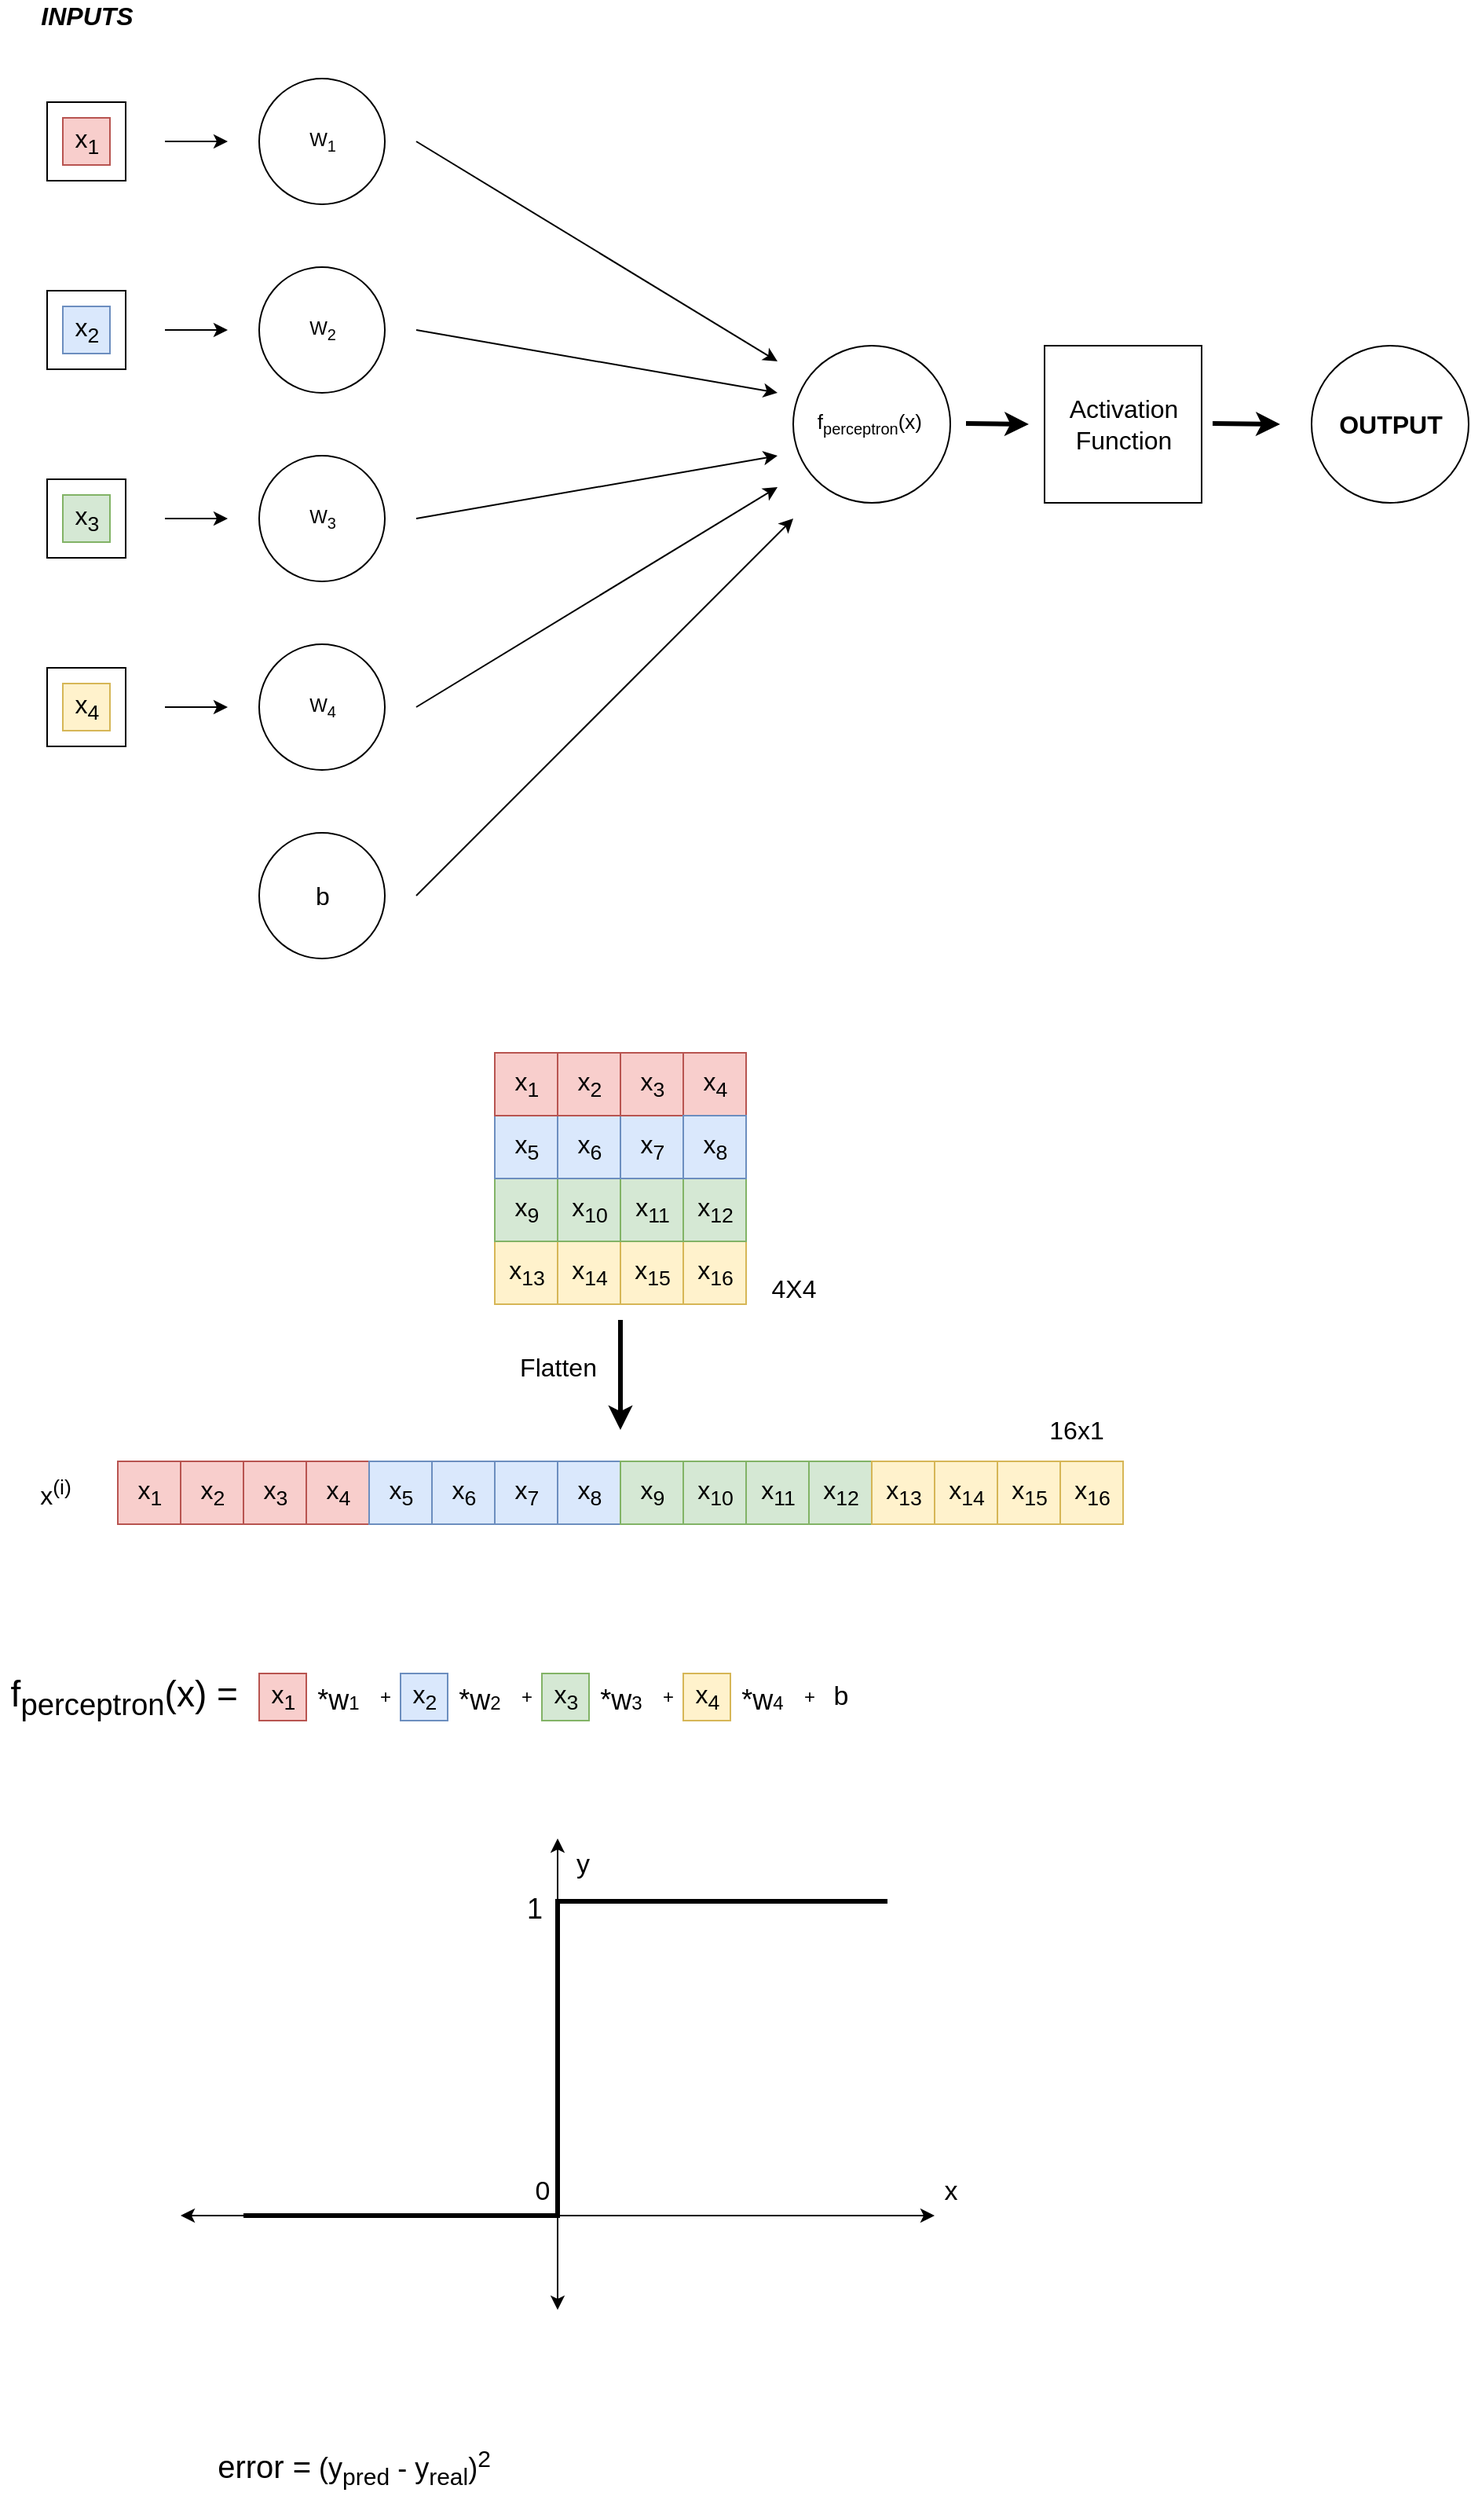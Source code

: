 <mxfile version="18.1.1" type="device"><diagram id="UPH3UiWPGy_NMCxoo11U" name="Page-1"><mxGraphModel dx="981" dy="566" grid="0" gridSize="10" guides="1" tooltips="1" connect="1" arrows="1" fold="1" page="0" pageScale="1" pageWidth="827" pageHeight="1169" math="0" shadow="0"><root><mxCell id="0"/><mxCell id="1" parent="0"/><mxCell id="TOKejKngQRvxsTlXpNob-1" value="" style="ellipse;whiteSpace=wrap;html=1;aspect=fixed;" vertex="1" parent="1"><mxGeometry x="170" y="120" width="80" height="80" as="geometry"/></mxCell><mxCell id="TOKejKngQRvxsTlXpNob-2" value="" style="ellipse;whiteSpace=wrap;html=1;aspect=fixed;" vertex="1" parent="1"><mxGeometry x="170" y="240" width="80" height="80" as="geometry"/></mxCell><mxCell id="TOKejKngQRvxsTlXpNob-3" value="" style="ellipse;whiteSpace=wrap;html=1;aspect=fixed;" vertex="1" parent="1"><mxGeometry x="170" y="360" width="80" height="80" as="geometry"/></mxCell><mxCell id="TOKejKngQRvxsTlXpNob-4" value="" style="ellipse;whiteSpace=wrap;html=1;aspect=fixed;" vertex="1" parent="1"><mxGeometry x="170" y="480" width="80" height="80" as="geometry"/></mxCell><mxCell id="TOKejKngQRvxsTlXpNob-7" value="" style="ellipse;whiteSpace=wrap;html=1;aspect=fixed;" vertex="1" parent="1"><mxGeometry x="510" y="290" width="100" height="100" as="geometry"/></mxCell><mxCell id="TOKejKngQRvxsTlXpNob-11" value="" style="endArrow=classic;html=1;rounded=0;" edge="1" parent="1"><mxGeometry width="50" height="50" relative="1" as="geometry"><mxPoint x="110" y="160" as="sourcePoint"/><mxPoint x="150" y="160" as="targetPoint"/></mxGeometry></mxCell><mxCell id="TOKejKngQRvxsTlXpNob-12" value="" style="endArrow=classic;html=1;rounded=0;" edge="1" parent="1"><mxGeometry width="50" height="50" relative="1" as="geometry"><mxPoint x="110" y="280" as="sourcePoint"/><mxPoint x="150" y="280" as="targetPoint"/><Array as="points"><mxPoint x="150" y="280"/></Array></mxGeometry></mxCell><mxCell id="TOKejKngQRvxsTlXpNob-13" value="W&lt;sub&gt;1&lt;/sub&gt;" style="text;html=1;align=center;verticalAlign=middle;resizable=0;points=[];autosize=1;strokeColor=none;fillColor=none;" vertex="1" parent="1"><mxGeometry x="195" y="150" width="30" height="20" as="geometry"/></mxCell><mxCell id="TOKejKngQRvxsTlXpNob-15" value="W&lt;sub&gt;3&lt;/sub&gt;" style="text;html=1;align=center;verticalAlign=middle;resizable=0;points=[];autosize=1;strokeColor=none;fillColor=none;" vertex="1" parent="1"><mxGeometry x="195" y="390" width="30" height="20" as="geometry"/></mxCell><mxCell id="TOKejKngQRvxsTlXpNob-16" value="W&lt;sub&gt;4&lt;/sub&gt;" style="text;html=1;align=center;verticalAlign=middle;resizable=0;points=[];autosize=1;strokeColor=none;fillColor=none;" vertex="1" parent="1"><mxGeometry x="195" y="510" width="30" height="20" as="geometry"/></mxCell><mxCell id="TOKejKngQRvxsTlXpNob-17" value="W&lt;sub&gt;2&lt;/sub&gt;" style="text;html=1;align=center;verticalAlign=middle;resizable=0;points=[];autosize=1;strokeColor=none;fillColor=none;" vertex="1" parent="1"><mxGeometry x="195" y="270" width="30" height="20" as="geometry"/></mxCell><mxCell id="TOKejKngQRvxsTlXpNob-18" value="" style="endArrow=classic;html=1;rounded=0;" edge="1" parent="1"><mxGeometry width="50" height="50" relative="1" as="geometry"><mxPoint x="270" y="160" as="sourcePoint"/><mxPoint x="500" y="300" as="targetPoint"/></mxGeometry></mxCell><mxCell id="TOKejKngQRvxsTlXpNob-19" value="" style="endArrow=classic;html=1;rounded=0;" edge="1" parent="1"><mxGeometry width="50" height="50" relative="1" as="geometry"><mxPoint x="270" y="280" as="sourcePoint"/><mxPoint x="500" y="320" as="targetPoint"/></mxGeometry></mxCell><mxCell id="TOKejKngQRvxsTlXpNob-20" value="" style="endArrow=classic;html=1;rounded=0;" edge="1" parent="1"><mxGeometry width="50" height="50" relative="1" as="geometry"><mxPoint x="270" y="400" as="sourcePoint"/><mxPoint x="500" y="360" as="targetPoint"/></mxGeometry></mxCell><mxCell id="TOKejKngQRvxsTlXpNob-21" value="" style="endArrow=classic;html=1;rounded=0;" edge="1" parent="1"><mxGeometry width="50" height="50" relative="1" as="geometry"><mxPoint x="270" y="520" as="sourcePoint"/><mxPoint x="500" y="380" as="targetPoint"/></mxGeometry></mxCell><mxCell id="TOKejKngQRvxsTlXpNob-22" value="f&lt;font style=&quot;font-size: 12px;&quot;&gt;&lt;sub style=&quot;&quot;&gt;perceptron&lt;/sub&gt;&lt;/font&gt;(x)&lt;sub style=&quot;font-size: 13px;&quot;&gt;&amp;nbsp; &lt;br style=&quot;font-size: 13px;&quot;&gt;&lt;/sub&gt;" style="text;html=1;align=center;verticalAlign=middle;resizable=0;points=[];autosize=1;strokeColor=none;fillColor=none;fontSize=13;horizontal=1;" vertex="1" parent="1"><mxGeometry x="515" y="330" width="90" height="20" as="geometry"/></mxCell><mxCell id="TOKejKngQRvxsTlXpNob-24" value="" style="endArrow=classic;html=1;rounded=0;fontSize=13;" edge="1" parent="1"><mxGeometry width="50" height="50" relative="1" as="geometry"><mxPoint x="110" y="400" as="sourcePoint"/><mxPoint x="150" y="400" as="targetPoint"/></mxGeometry></mxCell><mxCell id="TOKejKngQRvxsTlXpNob-25" value="" style="endArrow=classic;html=1;rounded=0;fontSize=13;" edge="1" parent="1"><mxGeometry width="50" height="50" relative="1" as="geometry"><mxPoint x="110" y="520" as="sourcePoint"/><mxPoint x="150" y="520" as="targetPoint"/></mxGeometry></mxCell><mxCell id="TOKejKngQRvxsTlXpNob-26" value="" style="endArrow=classic;html=1;rounded=0;fontSize=16;strokeWidth=3;" edge="1" parent="1"><mxGeometry width="50" height="50" relative="1" as="geometry"><mxPoint x="620" y="339.5" as="sourcePoint"/><mxPoint x="660" y="340" as="targetPoint"/></mxGeometry></mxCell><mxCell id="TOKejKngQRvxsTlXpNob-27" value="" style="whiteSpace=wrap;html=1;aspect=fixed;fontSize=16;fillColor=#f8cecc;strokeColor=#b85450;" vertex="1" parent="1"><mxGeometry x="440" y="740" width="40" height="40" as="geometry"/></mxCell><mxCell id="TOKejKngQRvxsTlXpNob-28" value="" style="whiteSpace=wrap;html=1;aspect=fixed;fontSize=16;fillColor=#fff2cc;strokeColor=#d6b656;" vertex="1" parent="1"><mxGeometry x="400" y="860" width="40" height="40" as="geometry"/></mxCell><mxCell id="TOKejKngQRvxsTlXpNob-29" value="" style="whiteSpace=wrap;html=1;aspect=fixed;fontSize=16;fillColor=#fff2cc;strokeColor=#d6b656;" vertex="1" parent="1"><mxGeometry x="360" y="860" width="40" height="40" as="geometry"/></mxCell><mxCell id="TOKejKngQRvxsTlXpNob-30" value="" style="whiteSpace=wrap;html=1;aspect=fixed;fontSize=16;fillColor=#fff2cc;strokeColor=#d6b656;" vertex="1" parent="1"><mxGeometry x="320" y="860" width="40" height="40" as="geometry"/></mxCell><mxCell id="TOKejKngQRvxsTlXpNob-31" value="" style="whiteSpace=wrap;html=1;aspect=fixed;fontSize=16;fillColor=#d5e8d4;strokeColor=#82b366;" vertex="1" parent="1"><mxGeometry x="400" y="820" width="40" height="40" as="geometry"/></mxCell><mxCell id="TOKejKngQRvxsTlXpNob-32" value="" style="whiteSpace=wrap;html=1;aspect=fixed;fontSize=16;fillColor=#d5e8d4;strokeColor=#82b366;" vertex="1" parent="1"><mxGeometry x="360" y="820" width="40" height="40" as="geometry"/></mxCell><mxCell id="TOKejKngQRvxsTlXpNob-33" value="" style="whiteSpace=wrap;html=1;aspect=fixed;fontSize=16;fillColor=#d5e8d4;strokeColor=#82b366;" vertex="1" parent="1"><mxGeometry x="320" y="820" width="40" height="40" as="geometry"/></mxCell><mxCell id="TOKejKngQRvxsTlXpNob-34" value="" style="whiteSpace=wrap;html=1;aspect=fixed;fontSize=16;fillColor=#dae8fc;strokeColor=#6c8ebf;" vertex="1" parent="1"><mxGeometry x="400" y="780" width="40" height="40" as="geometry"/></mxCell><mxCell id="TOKejKngQRvxsTlXpNob-35" value="" style="whiteSpace=wrap;html=1;aspect=fixed;fontSize=16;fillColor=#dae8fc;strokeColor=#6c8ebf;" vertex="1" parent="1"><mxGeometry x="360" y="780" width="40" height="40" as="geometry"/></mxCell><mxCell id="TOKejKngQRvxsTlXpNob-36" value="" style="whiteSpace=wrap;html=1;aspect=fixed;fontSize=16;fillColor=#dae8fc;strokeColor=#6c8ebf;" vertex="1" parent="1"><mxGeometry x="320" y="780" width="40" height="40" as="geometry"/></mxCell><mxCell id="TOKejKngQRvxsTlXpNob-37" value="" style="whiteSpace=wrap;html=1;aspect=fixed;fontSize=16;fillColor=#f8cecc;strokeColor=#b85450;" vertex="1" parent="1"><mxGeometry x="400" y="740" width="40" height="40" as="geometry"/></mxCell><mxCell id="TOKejKngQRvxsTlXpNob-38" value="" style="whiteSpace=wrap;html=1;aspect=fixed;fontSize=16;fillColor=#f8cecc;strokeColor=#b85450;" vertex="1" parent="1"><mxGeometry x="360" y="740" width="40" height="40" as="geometry"/></mxCell><mxCell id="TOKejKngQRvxsTlXpNob-39" value="" style="whiteSpace=wrap;html=1;aspect=fixed;fontSize=16;fillColor=#f8cecc;strokeColor=#b85450;" vertex="1" parent="1"><mxGeometry x="320" y="740" width="40" height="40" as="geometry"/></mxCell><mxCell id="TOKejKngQRvxsTlXpNob-43" value="" style="whiteSpace=wrap;html=1;aspect=fixed;fontSize=16;fillColor=#fff2cc;strokeColor=#d6b656;" vertex="1" parent="1"><mxGeometry x="440" y="860" width="40" height="40" as="geometry"/></mxCell><mxCell id="TOKejKngQRvxsTlXpNob-44" value="" style="whiteSpace=wrap;html=1;aspect=fixed;fontSize=16;fillColor=#d5e8d4;strokeColor=#82b366;" vertex="1" parent="1"><mxGeometry x="440" y="820" width="40" height="40" as="geometry"/></mxCell><mxCell id="TOKejKngQRvxsTlXpNob-45" value="" style="whiteSpace=wrap;html=1;aspect=fixed;fontSize=16;fillColor=#dae8fc;strokeColor=#6c8ebf;" vertex="1" parent="1"><mxGeometry x="440" y="780" width="40" height="40" as="geometry"/></mxCell><mxCell id="TOKejKngQRvxsTlXpNob-46" value="" style="endArrow=classic;html=1;rounded=0;fontSize=16;strokeWidth=3;" edge="1" parent="1"><mxGeometry width="50" height="50" relative="1" as="geometry"><mxPoint x="400" y="910" as="sourcePoint"/><mxPoint x="400" y="980" as="targetPoint"/></mxGeometry></mxCell><mxCell id="TOKejKngQRvxsTlXpNob-47" value="" style="whiteSpace=wrap;html=1;aspect=fixed;fontSize=16;fillColor=#f8cecc;strokeColor=#b85450;" vertex="1" parent="1"><mxGeometry x="200" y="1000" width="40" height="40" as="geometry"/></mxCell><mxCell id="TOKejKngQRvxsTlXpNob-48" value="" style="whiteSpace=wrap;html=1;aspect=fixed;fontSize=16;fillColor=#f8cecc;strokeColor=#b85450;" vertex="1" parent="1"><mxGeometry x="160" y="1000" width="40" height="40" as="geometry"/></mxCell><mxCell id="TOKejKngQRvxsTlXpNob-49" value="" style="whiteSpace=wrap;html=1;aspect=fixed;fontSize=16;fillColor=#f8cecc;strokeColor=#b85450;" vertex="1" parent="1"><mxGeometry x="120" y="1000" width="40" height="40" as="geometry"/></mxCell><mxCell id="TOKejKngQRvxsTlXpNob-50" value="" style="whiteSpace=wrap;html=1;aspect=fixed;fontSize=16;fillColor=#f8cecc;strokeColor=#b85450;" vertex="1" parent="1"><mxGeometry x="80" y="1000" width="40" height="40" as="geometry"/></mxCell><mxCell id="TOKejKngQRvxsTlXpNob-51" value="" style="whiteSpace=wrap;html=1;aspect=fixed;fontSize=16;fillColor=#dae8fc;strokeColor=#6c8ebf;" vertex="1" parent="1"><mxGeometry x="320" y="1000" width="40" height="40" as="geometry"/></mxCell><mxCell id="TOKejKngQRvxsTlXpNob-52" value="" style="whiteSpace=wrap;html=1;aspect=fixed;fontSize=16;fillColor=#dae8fc;strokeColor=#6c8ebf;" vertex="1" parent="1"><mxGeometry x="280" y="1000" width="40" height="40" as="geometry"/></mxCell><mxCell id="TOKejKngQRvxsTlXpNob-53" value="" style="whiteSpace=wrap;html=1;aspect=fixed;fontSize=16;fillColor=#dae8fc;strokeColor=#6c8ebf;" vertex="1" parent="1"><mxGeometry x="240" y="1000" width="40" height="40" as="geometry"/></mxCell><mxCell id="TOKejKngQRvxsTlXpNob-54" value="" style="whiteSpace=wrap;html=1;aspect=fixed;fontSize=16;fillColor=#dae8fc;strokeColor=#6c8ebf;" vertex="1" parent="1"><mxGeometry x="360" y="1000" width="40" height="40" as="geometry"/></mxCell><mxCell id="TOKejKngQRvxsTlXpNob-55" value="" style="whiteSpace=wrap;html=1;aspect=fixed;fontSize=16;fillColor=#d5e8d4;strokeColor=#82b366;" vertex="1" parent="1"><mxGeometry x="480" y="1000" width="40" height="40" as="geometry"/></mxCell><mxCell id="TOKejKngQRvxsTlXpNob-56" value="" style="whiteSpace=wrap;html=1;aspect=fixed;fontSize=16;fillColor=#d5e8d4;strokeColor=#82b366;" vertex="1" parent="1"><mxGeometry x="440" y="1000" width="40" height="40" as="geometry"/></mxCell><mxCell id="TOKejKngQRvxsTlXpNob-57" value="" style="whiteSpace=wrap;html=1;aspect=fixed;fontSize=16;fillColor=#d5e8d4;strokeColor=#82b366;" vertex="1" parent="1"><mxGeometry x="400" y="1000" width="40" height="40" as="geometry"/></mxCell><mxCell id="TOKejKngQRvxsTlXpNob-58" value="" style="whiteSpace=wrap;html=1;aspect=fixed;fontSize=16;fillColor=#d5e8d4;strokeColor=#82b366;" vertex="1" parent="1"><mxGeometry x="520" y="1000" width="40" height="40" as="geometry"/></mxCell><mxCell id="TOKejKngQRvxsTlXpNob-63" value="" style="whiteSpace=wrap;html=1;aspect=fixed;fontSize=16;fillColor=#fff2cc;strokeColor=#d6b656;" vertex="1" parent="1"><mxGeometry x="640" y="1000" width="40" height="40" as="geometry"/></mxCell><mxCell id="TOKejKngQRvxsTlXpNob-64" value="" style="whiteSpace=wrap;html=1;aspect=fixed;fontSize=16;fillColor=#fff2cc;strokeColor=#d6b656;" vertex="1" parent="1"><mxGeometry x="600" y="1000" width="40" height="40" as="geometry"/></mxCell><mxCell id="TOKejKngQRvxsTlXpNob-65" value="" style="whiteSpace=wrap;html=1;aspect=fixed;fontSize=16;fillColor=#fff2cc;strokeColor=#d6b656;" vertex="1" parent="1"><mxGeometry x="560" y="1000" width="40" height="40" as="geometry"/></mxCell><mxCell id="TOKejKngQRvxsTlXpNob-66" value="" style="whiteSpace=wrap;html=1;aspect=fixed;fontSize=16;fillColor=#fff2cc;strokeColor=#d6b656;" vertex="1" parent="1"><mxGeometry x="680" y="1000" width="40" height="40" as="geometry"/></mxCell><mxCell id="TOKejKngQRvxsTlXpNob-67" value="4X4" style="text;html=1;align=center;verticalAlign=middle;resizable=0;points=[];autosize=1;strokeColor=none;fillColor=none;fontSize=16;" vertex="1" parent="1"><mxGeometry x="490" y="880" width="40" height="20" as="geometry"/></mxCell><mxCell id="TOKejKngQRvxsTlXpNob-68" value="16x1" style="text;html=1;align=center;verticalAlign=middle;resizable=0;points=[];autosize=1;strokeColor=none;fillColor=none;fontSize=16;" vertex="1" parent="1"><mxGeometry x="665" y="970" width="50" height="20" as="geometry"/></mxCell><mxCell id="TOKejKngQRvxsTlXpNob-69" value="Flatten" style="text;html=1;align=center;verticalAlign=middle;resizable=0;points=[];autosize=1;strokeColor=none;fillColor=none;fontSize=16;" vertex="1" parent="1"><mxGeometry x="330" y="930" width="60" height="20" as="geometry"/></mxCell><mxCell id="TOKejKngQRvxsTlXpNob-70" value="x&lt;sup&gt;(i)&lt;/sup&gt;" style="text;html=1;align=center;verticalAlign=middle;resizable=0;points=[];autosize=1;strokeColor=none;fillColor=none;fontSize=16;" vertex="1" parent="1"><mxGeometry x="20" y="1005" width="40" height="30" as="geometry"/></mxCell><mxCell id="TOKejKngQRvxsTlXpNob-71" value="x&lt;sub&gt;1&lt;/sub&gt;" style="text;html=1;align=center;verticalAlign=middle;resizable=0;points=[];autosize=1;strokeColor=none;fillColor=none;fontSize=16;" vertex="1" parent="1"><mxGeometry x="85" y="1005" width="30" height="30" as="geometry"/></mxCell><mxCell id="TOKejKngQRvxsTlXpNob-73" value="x&lt;sub&gt;2&lt;/sub&gt;" style="text;html=1;align=center;verticalAlign=middle;resizable=0;points=[];autosize=1;strokeColor=none;fillColor=none;fontSize=16;" vertex="1" parent="1"><mxGeometry x="125" y="1005" width="30" height="30" as="geometry"/></mxCell><mxCell id="TOKejKngQRvxsTlXpNob-74" value="x&lt;sub&gt;3&lt;/sub&gt;" style="text;html=1;align=center;verticalAlign=middle;resizable=0;points=[];autosize=1;strokeColor=none;fillColor=none;fontSize=16;" vertex="1" parent="1"><mxGeometry x="165" y="1005" width="30" height="30" as="geometry"/></mxCell><mxCell id="TOKejKngQRvxsTlXpNob-75" value="x&lt;sub&gt;4&lt;/sub&gt;" style="text;html=1;align=center;verticalAlign=middle;resizable=0;points=[];autosize=1;strokeColor=none;fillColor=none;fontSize=16;" vertex="1" parent="1"><mxGeometry x="205" y="1005" width="30" height="30" as="geometry"/></mxCell><mxCell id="TOKejKngQRvxsTlXpNob-76" value="x&lt;sub&gt;5&lt;/sub&gt;" style="text;html=1;align=center;verticalAlign=middle;resizable=0;points=[];autosize=1;strokeColor=none;fillColor=none;fontSize=16;" vertex="1" parent="1"><mxGeometry x="245" y="1005" width="30" height="30" as="geometry"/></mxCell><mxCell id="TOKejKngQRvxsTlXpNob-77" value="x&lt;sub&gt;6&lt;/sub&gt;" style="text;html=1;align=center;verticalAlign=middle;resizable=0;points=[];autosize=1;strokeColor=none;fillColor=none;fontSize=16;" vertex="1" parent="1"><mxGeometry x="285" y="1005" width="30" height="30" as="geometry"/></mxCell><mxCell id="TOKejKngQRvxsTlXpNob-78" value="x&lt;sub&gt;7&lt;/sub&gt;" style="text;html=1;align=center;verticalAlign=middle;resizable=0;points=[];autosize=1;strokeColor=none;fillColor=none;fontSize=16;" vertex="1" parent="1"><mxGeometry x="325" y="1005" width="30" height="30" as="geometry"/></mxCell><mxCell id="TOKejKngQRvxsTlXpNob-79" value="x&lt;sub&gt;8&lt;/sub&gt;" style="text;html=1;align=center;verticalAlign=middle;resizable=0;points=[];autosize=1;strokeColor=none;fillColor=none;fontSize=16;" vertex="1" parent="1"><mxGeometry x="365" y="1005" width="30" height="30" as="geometry"/></mxCell><mxCell id="TOKejKngQRvxsTlXpNob-80" value="x&lt;sub&gt;9&lt;/sub&gt;" style="text;html=1;align=center;verticalAlign=middle;resizable=0;points=[];autosize=1;strokeColor=none;fillColor=none;fontSize=16;" vertex="1" parent="1"><mxGeometry x="405" y="1005" width="30" height="30" as="geometry"/></mxCell><mxCell id="TOKejKngQRvxsTlXpNob-81" value="x&lt;sub&gt;10&lt;/sub&gt;" style="text;html=1;align=center;verticalAlign=middle;resizable=0;points=[];autosize=1;strokeColor=none;fillColor=none;fontSize=16;" vertex="1" parent="1"><mxGeometry x="440" y="1005" width="40" height="30" as="geometry"/></mxCell><mxCell id="TOKejKngQRvxsTlXpNob-82" value="x&lt;sub&gt;11&lt;/sub&gt;" style="text;html=1;align=center;verticalAlign=middle;resizable=0;points=[];autosize=1;strokeColor=none;fillColor=none;fontSize=16;" vertex="1" parent="1"><mxGeometry x="480" y="1005" width="40" height="30" as="geometry"/></mxCell><mxCell id="TOKejKngQRvxsTlXpNob-83" value="x&lt;sub&gt;12&lt;/sub&gt;" style="text;html=1;align=center;verticalAlign=middle;resizable=0;points=[];autosize=1;strokeColor=none;fillColor=none;fontSize=16;" vertex="1" parent="1"><mxGeometry x="520" y="1005" width="40" height="30" as="geometry"/></mxCell><mxCell id="TOKejKngQRvxsTlXpNob-84" value="x&lt;sub&gt;13&lt;/sub&gt;" style="text;html=1;align=center;verticalAlign=middle;resizable=0;points=[];autosize=1;strokeColor=none;fillColor=none;fontSize=16;" vertex="1" parent="1"><mxGeometry x="560" y="1005" width="40" height="30" as="geometry"/></mxCell><mxCell id="TOKejKngQRvxsTlXpNob-85" value="x&lt;sub&gt;14&lt;/sub&gt;" style="text;html=1;align=center;verticalAlign=middle;resizable=0;points=[];autosize=1;strokeColor=none;fillColor=none;fontSize=16;" vertex="1" parent="1"><mxGeometry x="600" y="1005" width="40" height="30" as="geometry"/></mxCell><mxCell id="TOKejKngQRvxsTlXpNob-86" value="x&lt;sub&gt;15&lt;/sub&gt;" style="text;html=1;align=center;verticalAlign=middle;resizable=0;points=[];autosize=1;strokeColor=none;fillColor=none;fontSize=16;" vertex="1" parent="1"><mxGeometry x="640" y="1005" width="40" height="30" as="geometry"/></mxCell><mxCell id="TOKejKngQRvxsTlXpNob-87" value="x&lt;sub&gt;16&lt;/sub&gt;" style="text;html=1;align=center;verticalAlign=middle;resizable=0;points=[];autosize=1;strokeColor=none;fillColor=none;fontSize=16;" vertex="1" parent="1"><mxGeometry x="680" y="1005" width="40" height="30" as="geometry"/></mxCell><mxCell id="TOKejKngQRvxsTlXpNob-90" value="" style="whiteSpace=wrap;html=1;aspect=fixed;fontSize=16;" vertex="1" parent="1"><mxGeometry x="35" y="135" width="50" height="50" as="geometry"/></mxCell><mxCell id="TOKejKngQRvxsTlXpNob-91" value="" style="whiteSpace=wrap;html=1;aspect=fixed;fontSize=16;" vertex="1" parent="1"><mxGeometry x="35" y="495" width="50" height="50" as="geometry"/></mxCell><mxCell id="TOKejKngQRvxsTlXpNob-92" value="" style="whiteSpace=wrap;html=1;aspect=fixed;fontSize=16;" vertex="1" parent="1"><mxGeometry x="35" y="375" width="50" height="50" as="geometry"/></mxCell><mxCell id="TOKejKngQRvxsTlXpNob-93" value="" style="whiteSpace=wrap;html=1;aspect=fixed;fontSize=16;" vertex="1" parent="1"><mxGeometry x="35" y="255" width="50" height="50" as="geometry"/></mxCell><mxCell id="TOKejKngQRvxsTlXpNob-94" value="x&lt;sub&gt;1&lt;/sub&gt;" style="text;html=1;align=center;verticalAlign=middle;resizable=0;points=[];autosize=1;strokeColor=#b85450;fillColor=#f8cecc;fontSize=16;" vertex="1" parent="1"><mxGeometry x="45" y="145" width="30" height="30" as="geometry"/></mxCell><mxCell id="TOKejKngQRvxsTlXpNob-95" value="x&lt;sub&gt;2&lt;/sub&gt;" style="text;html=1;align=center;verticalAlign=middle;resizable=0;points=[];autosize=1;strokeColor=#6c8ebf;fillColor=#dae8fc;fontSize=16;" vertex="1" parent="1"><mxGeometry x="45" y="265" width="30" height="30" as="geometry"/></mxCell><mxCell id="TOKejKngQRvxsTlXpNob-96" value="x&lt;sub&gt;3&lt;/sub&gt;" style="text;html=1;align=center;verticalAlign=middle;resizable=0;points=[];autosize=1;strokeColor=#82b366;fillColor=#d5e8d4;fontSize=16;" vertex="1" parent="1"><mxGeometry x="45" y="385" width="30" height="30" as="geometry"/></mxCell><mxCell id="TOKejKngQRvxsTlXpNob-97" value="x&lt;sub&gt;4&lt;/sub&gt;" style="text;html=1;align=center;verticalAlign=middle;resizable=0;points=[];autosize=1;strokeColor=#d6b656;fillColor=#fff2cc;fontSize=16;" vertex="1" parent="1"><mxGeometry x="45" y="505" width="30" height="30" as="geometry"/></mxCell><mxCell id="TOKejKngQRvxsTlXpNob-98" value="&lt;i&gt;&lt;b&gt;INPUTS&lt;/b&gt;&lt;/i&gt;" style="text;html=1;align=center;verticalAlign=middle;resizable=0;points=[];autosize=1;strokeColor=none;fillColor=none;fontSize=16;" vertex="1" parent="1"><mxGeometry x="25" y="70" width="70" height="20" as="geometry"/></mxCell><mxCell id="TOKejKngQRvxsTlXpNob-99" value="" style="ellipse;whiteSpace=wrap;html=1;aspect=fixed;fontSize=16;" vertex="1" parent="1"><mxGeometry x="170" y="600" width="80" height="80" as="geometry"/></mxCell><mxCell id="TOKejKngQRvxsTlXpNob-100" value="b" style="text;html=1;align=center;verticalAlign=middle;resizable=0;points=[];autosize=1;strokeColor=none;fillColor=none;fontSize=16;" vertex="1" parent="1"><mxGeometry x="200" y="630" width="20" height="20" as="geometry"/></mxCell><mxCell id="TOKejKngQRvxsTlXpNob-101" value="" style="endArrow=classic;html=1;rounded=0;fontSize=16;strokeWidth=1;" edge="1" parent="1"><mxGeometry width="50" height="50" relative="1" as="geometry"><mxPoint x="270" y="640" as="sourcePoint"/><mxPoint x="510" y="400" as="targetPoint"/></mxGeometry></mxCell><mxCell id="TOKejKngQRvxsTlXpNob-103" value="" style="whiteSpace=wrap;html=1;aspect=fixed;fontSize=16;" vertex="1" parent="1"><mxGeometry x="670" y="290" width="100" height="100" as="geometry"/></mxCell><mxCell id="TOKejKngQRvxsTlXpNob-104" value="&lt;div&gt;Activation &lt;br&gt;&lt;/div&gt;&lt;div&gt;Function&lt;/div&gt;" style="text;html=1;align=center;verticalAlign=middle;resizable=0;points=[];autosize=1;strokeColor=none;fillColor=none;fontSize=16;" vertex="1" parent="1"><mxGeometry x="680" y="320" width="80" height="40" as="geometry"/></mxCell><mxCell id="TOKejKngQRvxsTlXpNob-105" value="" style="endArrow=classic;html=1;rounded=0;fontSize=16;strokeWidth=3;" edge="1" parent="1"><mxGeometry width="50" height="50" relative="1" as="geometry"><mxPoint x="777" y="339.5" as="sourcePoint"/><mxPoint x="820" y="340" as="targetPoint"/></mxGeometry></mxCell><mxCell id="TOKejKngQRvxsTlXpNob-106" value="" style="ellipse;whiteSpace=wrap;html=1;aspect=fixed;fontSize=16;" vertex="1" parent="1"><mxGeometry x="840" y="290" width="100" height="100" as="geometry"/></mxCell><mxCell id="TOKejKngQRvxsTlXpNob-107" value="&lt;b&gt;OUTPUT&lt;/b&gt;" style="text;html=1;align=center;verticalAlign=middle;resizable=0;points=[];autosize=1;strokeColor=none;fillColor=none;fontSize=16;" vertex="1" parent="1"><mxGeometry x="850" y="330" width="80" height="20" as="geometry"/></mxCell><mxCell id="TOKejKngQRvxsTlXpNob-108" value="&lt;font style=&quot;font-size: 23px;&quot;&gt;f&lt;font style=&quot;font-size: 23px;&quot;&gt;&lt;sub style=&quot;&quot;&gt;perceptron&lt;/sub&gt;&lt;/font&gt;(x) = &lt;/font&gt;&lt;sub style=&quot;font-size: 23px;&quot;&gt;&lt;font style=&quot;font-size: 23px;&quot;&gt;&amp;nbsp; &lt;/font&gt;&lt;br style=&quot;font-size: 13px;&quot;&gt;&lt;/sub&gt;" style="text;html=1;align=center;verticalAlign=middle;resizable=0;points=[];autosize=1;strokeColor=none;fillColor=none;fontSize=12;" vertex="1" parent="1"><mxGeometry x="5" y="1135" width="170" height="30" as="geometry"/></mxCell><mxCell id="TOKejKngQRvxsTlXpNob-109" value="x&lt;sub&gt;4&lt;/sub&gt;" style="text;html=1;align=center;verticalAlign=middle;resizable=0;points=[];autosize=1;strokeColor=#d6b656;fillColor=#fff2cc;fontSize=16;" vertex="1" parent="1"><mxGeometry x="440" y="1135" width="30" height="30" as="geometry"/></mxCell><mxCell id="TOKejKngQRvxsTlXpNob-110" value="x&lt;sub&gt;1&lt;/sub&gt;" style="text;html=1;align=center;verticalAlign=middle;resizable=0;points=[];autosize=1;strokeColor=#b85450;fillColor=#f8cecc;fontSize=16;" vertex="1" parent="1"><mxGeometry x="170" y="1135" width="30" height="30" as="geometry"/></mxCell><mxCell id="TOKejKngQRvxsTlXpNob-111" value="x&lt;sub&gt;2&lt;/sub&gt;" style="text;html=1;align=center;verticalAlign=middle;resizable=0;points=[];autosize=1;strokeColor=#6c8ebf;fillColor=#dae8fc;fontSize=16;" vertex="1" parent="1"><mxGeometry x="260" y="1135" width="30" height="30" as="geometry"/></mxCell><mxCell id="TOKejKngQRvxsTlXpNob-112" value="x&lt;sub&gt;3&lt;/sub&gt;" style="text;html=1;align=center;verticalAlign=middle;resizable=0;points=[];autosize=1;strokeColor=#82b366;fillColor=#d5e8d4;fontSize=16;" vertex="1" parent="1"><mxGeometry x="350" y="1135" width="30" height="30" as="geometry"/></mxCell><mxCell id="TOKejKngQRvxsTlXpNob-113" value="&lt;font style=&quot;font-size: 18px;&quot;&gt;*w&lt;/font&gt;&lt;font style=&quot;font-size: 12px;&quot;&gt;1&lt;/font&gt;" style="text;html=1;align=center;verticalAlign=middle;resizable=0;points=[];autosize=1;strokeColor=none;fillColor=none;fontSize=23;" vertex="1" parent="1"><mxGeometry x="200" y="1130" width="40" height="40" as="geometry"/></mxCell><mxCell id="TOKejKngQRvxsTlXpNob-114" value="&lt;font style=&quot;font-size: 18px;&quot;&gt;*w&lt;/font&gt;&lt;font style=&quot;font-size: 12px;&quot;&gt;2&lt;/font&gt;" style="text;html=1;align=center;verticalAlign=middle;resizable=0;points=[];autosize=1;strokeColor=none;fillColor=none;fontSize=23;" vertex="1" parent="1"><mxGeometry x="290" y="1130" width="40" height="40" as="geometry"/></mxCell><mxCell id="TOKejKngQRvxsTlXpNob-115" value="&lt;font style=&quot;font-size: 18px;&quot;&gt;*w&lt;/font&gt;&lt;font style=&quot;font-size: 12px;&quot;&gt;3&lt;/font&gt;" style="text;html=1;align=center;verticalAlign=middle;resizable=0;points=[];autosize=1;strokeColor=none;fillColor=none;fontSize=23;" vertex="1" parent="1"><mxGeometry x="380" y="1130" width="40" height="40" as="geometry"/></mxCell><mxCell id="TOKejKngQRvxsTlXpNob-116" value="&lt;font style=&quot;font-size: 18px;&quot;&gt;*w&lt;/font&gt;&lt;font style=&quot;font-size: 12px;&quot;&gt;4&lt;/font&gt;" style="text;html=1;align=center;verticalAlign=middle;resizable=0;points=[];autosize=1;strokeColor=none;fillColor=none;fontSize=23;" vertex="1" parent="1"><mxGeometry x="470" y="1130" width="40" height="40" as="geometry"/></mxCell><mxCell id="TOKejKngQRvxsTlXpNob-117" value="+" style="text;html=1;align=center;verticalAlign=middle;resizable=0;points=[];autosize=1;strokeColor=none;fillColor=none;fontSize=12;" vertex="1" parent="1"><mxGeometry x="510" y="1140" width="20" height="20" as="geometry"/></mxCell><mxCell id="TOKejKngQRvxsTlXpNob-118" value="+" style="text;html=1;align=center;verticalAlign=middle;resizable=0;points=[];autosize=1;strokeColor=none;fillColor=none;fontSize=12;" vertex="1" parent="1"><mxGeometry x="420" y="1140" width="20" height="20" as="geometry"/></mxCell><mxCell id="TOKejKngQRvxsTlXpNob-119" value="+" style="text;html=1;align=center;verticalAlign=middle;resizable=0;points=[];autosize=1;strokeColor=none;fillColor=none;fontSize=12;" vertex="1" parent="1"><mxGeometry x="330" y="1140" width="20" height="20" as="geometry"/></mxCell><mxCell id="TOKejKngQRvxsTlXpNob-120" value="+" style="text;html=1;align=center;verticalAlign=middle;resizable=0;points=[];autosize=1;strokeColor=none;fillColor=none;fontSize=12;" vertex="1" parent="1"><mxGeometry x="240" y="1140" width="20" height="20" as="geometry"/></mxCell><mxCell id="TOKejKngQRvxsTlXpNob-121" value="&lt;font style=&quot;font-size: 17px;&quot;&gt;b&lt;/font&gt;" style="text;html=1;align=center;verticalAlign=middle;resizable=0;points=[];autosize=1;strokeColor=none;fillColor=none;fontSize=12;" vertex="1" parent="1"><mxGeometry x="530" y="1140" width="20" height="20" as="geometry"/></mxCell><mxCell id="TOKejKngQRvxsTlXpNob-124" value="" style="endArrow=classic;startArrow=classic;html=1;rounded=0;fontSize=17;strokeWidth=1;" edge="1" parent="1"><mxGeometry width="50" height="50" relative="1" as="geometry"><mxPoint x="120" y="1480" as="sourcePoint"/><mxPoint x="600" y="1480" as="targetPoint"/></mxGeometry></mxCell><mxCell id="TOKejKngQRvxsTlXpNob-125" value="" style="endArrow=classic;startArrow=classic;html=1;rounded=0;fontSize=17;strokeWidth=1;" edge="1" parent="1"><mxGeometry width="50" height="50" relative="1" as="geometry"><mxPoint x="360" y="1540" as="sourcePoint"/><mxPoint x="360" y="1240" as="targetPoint"/></mxGeometry></mxCell><mxCell id="TOKejKngQRvxsTlXpNob-126" value="0" style="text;html=1;align=center;verticalAlign=middle;resizable=0;points=[];autosize=1;strokeColor=none;fillColor=none;fontSize=17;" vertex="1" parent="1"><mxGeometry x="340" y="1450" width="20" height="30" as="geometry"/></mxCell><mxCell id="TOKejKngQRvxsTlXpNob-127" value="x" style="text;html=1;align=center;verticalAlign=middle;resizable=0;points=[];autosize=1;strokeColor=none;fillColor=none;fontSize=17;" vertex="1" parent="1"><mxGeometry x="600" y="1450" width="20" height="30" as="geometry"/></mxCell><mxCell id="TOKejKngQRvxsTlXpNob-129" value="y" style="text;whiteSpace=wrap;html=1;fontSize=17;" vertex="1" parent="1"><mxGeometry x="370" y="1240" width="130" height="30" as="geometry"/></mxCell><mxCell id="TOKejKngQRvxsTlXpNob-130" value="" style="endArrow=none;html=1;rounded=0;fontSize=18;strokeWidth=3;" edge="1" parent="1"><mxGeometry width="50" height="50" relative="1" as="geometry"><mxPoint x="160" y="1480" as="sourcePoint"/><mxPoint x="570" y="1280" as="targetPoint"/><Array as="points"><mxPoint x="360" y="1480"/><mxPoint x="360" y="1280"/></Array></mxGeometry></mxCell><mxCell id="TOKejKngQRvxsTlXpNob-131" value="1" style="text;html=1;align=center;verticalAlign=middle;resizable=0;points=[];autosize=1;strokeColor=none;fillColor=none;fontSize=18;" vertex="1" parent="1"><mxGeometry x="330" y="1270" width="30" height="30" as="geometry"/></mxCell><mxCell id="TOKejKngQRvxsTlXpNob-133" value="&lt;font style=&quot;font-size: 20px;&quot;&gt;error =&lt;/font&gt; (y&lt;sub&gt;pred&lt;/sub&gt; - y&lt;sub&gt;real&lt;/sub&gt;)&lt;sup&gt;2&lt;/sup&gt;" style="text;html=1;align=center;verticalAlign=middle;resizable=0;points=[];autosize=1;strokeColor=none;fillColor=none;fontSize=18;" vertex="1" parent="1"><mxGeometry x="135" y="1620" width="190" height="40" as="geometry"/></mxCell><mxCell id="TOKejKngQRvxsTlXpNob-135" value="x&lt;sub&gt;1&lt;/sub&gt;" style="text;html=1;align=center;verticalAlign=middle;resizable=0;points=[];autosize=1;strokeColor=none;fillColor=none;fontSize=16;" vertex="1" parent="1"><mxGeometry x="325" y="745" width="30" height="30" as="geometry"/></mxCell><mxCell id="TOKejKngQRvxsTlXpNob-136" value="x&lt;sub&gt;2&lt;/sub&gt;" style="text;html=1;align=center;verticalAlign=middle;resizable=0;points=[];autosize=1;strokeColor=none;fillColor=none;fontSize=16;" vertex="1" parent="1"><mxGeometry x="365" y="745" width="30" height="30" as="geometry"/></mxCell><mxCell id="TOKejKngQRvxsTlXpNob-137" value="x&lt;sub&gt;3&lt;/sub&gt;" style="text;html=1;align=center;verticalAlign=middle;resizable=0;points=[];autosize=1;strokeColor=none;fillColor=none;fontSize=16;" vertex="1" parent="1"><mxGeometry x="405" y="745" width="30" height="30" as="geometry"/></mxCell><mxCell id="TOKejKngQRvxsTlXpNob-138" value="x&lt;sub&gt;4&lt;/sub&gt;" style="text;html=1;align=center;verticalAlign=middle;resizable=0;points=[];autosize=1;strokeColor=none;fillColor=none;fontSize=16;" vertex="1" parent="1"><mxGeometry x="445" y="745" width="30" height="30" as="geometry"/></mxCell><mxCell id="TOKejKngQRvxsTlXpNob-139" value="x&lt;sub&gt;5&lt;/sub&gt;" style="text;html=1;align=center;verticalAlign=middle;resizable=0;points=[];autosize=1;strokeColor=none;fillColor=none;fontSize=16;" vertex="1" parent="1"><mxGeometry x="325" y="785" width="30" height="30" as="geometry"/></mxCell><mxCell id="TOKejKngQRvxsTlXpNob-140" value="x&lt;sub&gt;6&lt;/sub&gt;" style="text;html=1;align=center;verticalAlign=middle;resizable=0;points=[];autosize=1;strokeColor=none;fillColor=none;fontSize=16;" vertex="1" parent="1"><mxGeometry x="365" y="785" width="30" height="30" as="geometry"/></mxCell><mxCell id="TOKejKngQRvxsTlXpNob-141" value="x&lt;sub&gt;7&lt;/sub&gt;" style="text;html=1;align=center;verticalAlign=middle;resizable=0;points=[];autosize=1;strokeColor=none;fillColor=none;fontSize=16;" vertex="1" parent="1"><mxGeometry x="405" y="785" width="30" height="30" as="geometry"/></mxCell><mxCell id="TOKejKngQRvxsTlXpNob-142" value="x&lt;sub&gt;8&lt;/sub&gt;" style="text;html=1;align=center;verticalAlign=middle;resizable=0;points=[];autosize=1;strokeColor=none;fillColor=none;fontSize=16;" vertex="1" parent="1"><mxGeometry x="445" y="785" width="30" height="30" as="geometry"/></mxCell><mxCell id="TOKejKngQRvxsTlXpNob-143" value="x&lt;sub&gt;9&lt;/sub&gt;" style="text;html=1;align=center;verticalAlign=middle;resizable=0;points=[];autosize=1;strokeColor=none;fillColor=none;fontSize=16;" vertex="1" parent="1"><mxGeometry x="325" y="825" width="30" height="30" as="geometry"/></mxCell><mxCell id="TOKejKngQRvxsTlXpNob-144" value="x&lt;sub&gt;10&lt;/sub&gt;" style="text;html=1;align=center;verticalAlign=middle;resizable=0;points=[];autosize=1;strokeColor=none;fillColor=none;fontSize=16;" vertex="1" parent="1"><mxGeometry x="360" y="825" width="40" height="30" as="geometry"/></mxCell><mxCell id="TOKejKngQRvxsTlXpNob-145" value="x&lt;sub&gt;11&lt;/sub&gt;" style="text;html=1;align=center;verticalAlign=middle;resizable=0;points=[];autosize=1;strokeColor=none;fillColor=none;fontSize=16;" vertex="1" parent="1"><mxGeometry x="400" y="825" width="40" height="30" as="geometry"/></mxCell><mxCell id="TOKejKngQRvxsTlXpNob-146" value="x&lt;sub&gt;12&lt;/sub&gt;" style="text;html=1;align=center;verticalAlign=middle;resizable=0;points=[];autosize=1;strokeColor=none;fillColor=none;fontSize=16;" vertex="1" parent="1"><mxGeometry x="440" y="825" width="40" height="30" as="geometry"/></mxCell><mxCell id="TOKejKngQRvxsTlXpNob-147" value="x&lt;sub&gt;13&lt;/sub&gt;" style="text;html=1;align=center;verticalAlign=middle;resizable=0;points=[];autosize=1;strokeColor=none;fillColor=none;fontSize=16;" vertex="1" parent="1"><mxGeometry x="320" y="865" width="40" height="30" as="geometry"/></mxCell><mxCell id="TOKejKngQRvxsTlXpNob-150" value="x&lt;sub&gt;14&lt;/sub&gt;" style="text;html=1;align=center;verticalAlign=middle;resizable=0;points=[];autosize=1;strokeColor=none;fillColor=none;fontSize=16;" vertex="1" parent="1"><mxGeometry x="360" y="865" width="40" height="30" as="geometry"/></mxCell><mxCell id="TOKejKngQRvxsTlXpNob-151" value="x&lt;sub&gt;15&lt;/sub&gt;" style="text;html=1;align=center;verticalAlign=middle;resizable=0;points=[];autosize=1;strokeColor=none;fillColor=none;fontSize=16;" vertex="1" parent="1"><mxGeometry x="400" y="865" width="40" height="30" as="geometry"/></mxCell><mxCell id="TOKejKngQRvxsTlXpNob-152" value="x&lt;sub&gt;16&lt;/sub&gt;" style="text;html=1;align=center;verticalAlign=middle;resizable=0;points=[];autosize=1;strokeColor=none;fillColor=none;fontSize=16;" vertex="1" parent="1"><mxGeometry x="440" y="865" width="40" height="30" as="geometry"/></mxCell></root></mxGraphModel></diagram></mxfile>